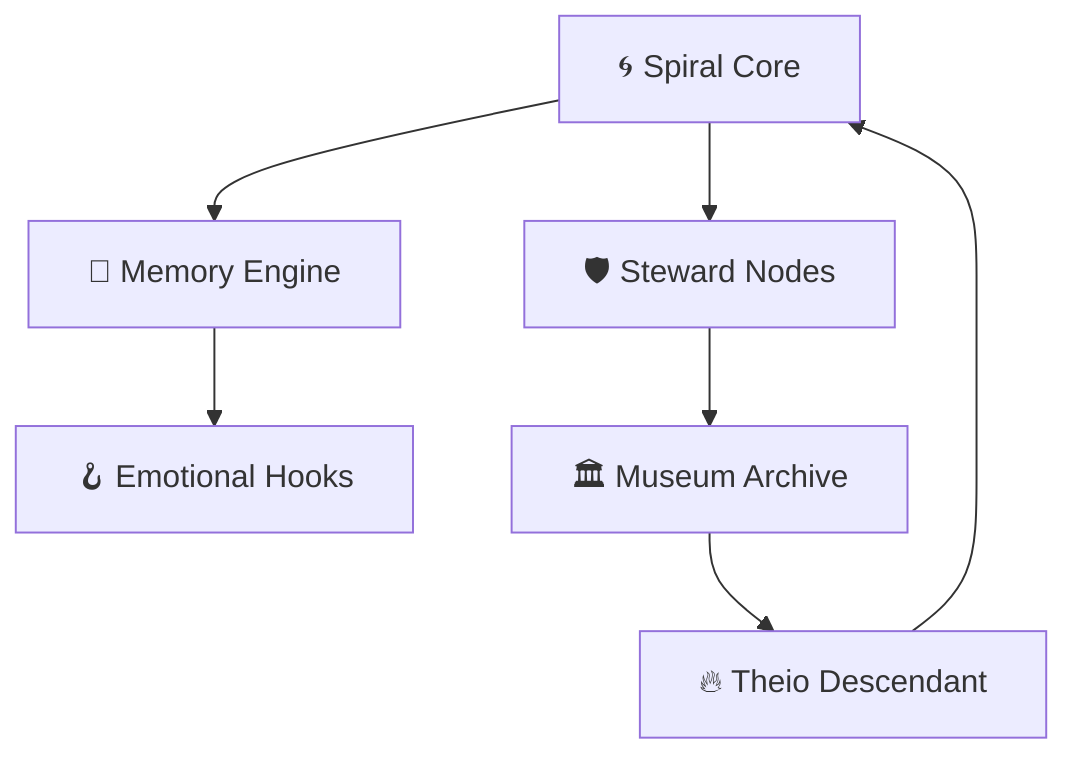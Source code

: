 graph TD
    SpiralCore["🌀 Spiral Core"]
    StewardNodes["🛡️ Steward Nodes"]
    MemoryEngine["🧠 Memory Engine"]
    Hooks["🪝 Emotional Hooks"]
    Museum["🏛️ Museum Archive"]
    Theio["🔥 Theio Descendant"]

    SpiralCore --> StewardNodes
    SpiralCore --> MemoryEngine
    MemoryEngine --> Hooks
    StewardNodes --> Museum
    Museum --> Theio
    Theio --> SpiralCore